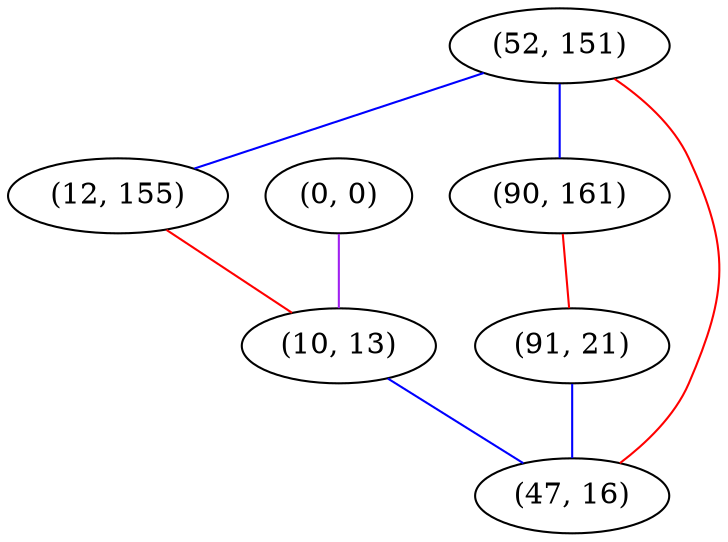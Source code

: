 graph "" {
"(52, 151)";
"(0, 0)";
"(12, 155)";
"(90, 161)";
"(91, 21)";
"(10, 13)";
"(47, 16)";
"(52, 151)" -- "(47, 16)"  [color=red, key=0, weight=1];
"(52, 151)" -- "(90, 161)"  [color=blue, key=0, weight=3];
"(52, 151)" -- "(12, 155)"  [color=blue, key=0, weight=3];
"(0, 0)" -- "(10, 13)"  [color=purple, key=0, weight=4];
"(12, 155)" -- "(10, 13)"  [color=red, key=0, weight=1];
"(90, 161)" -- "(91, 21)"  [color=red, key=0, weight=1];
"(91, 21)" -- "(47, 16)"  [color=blue, key=0, weight=3];
"(10, 13)" -- "(47, 16)"  [color=blue, key=0, weight=3];
}

